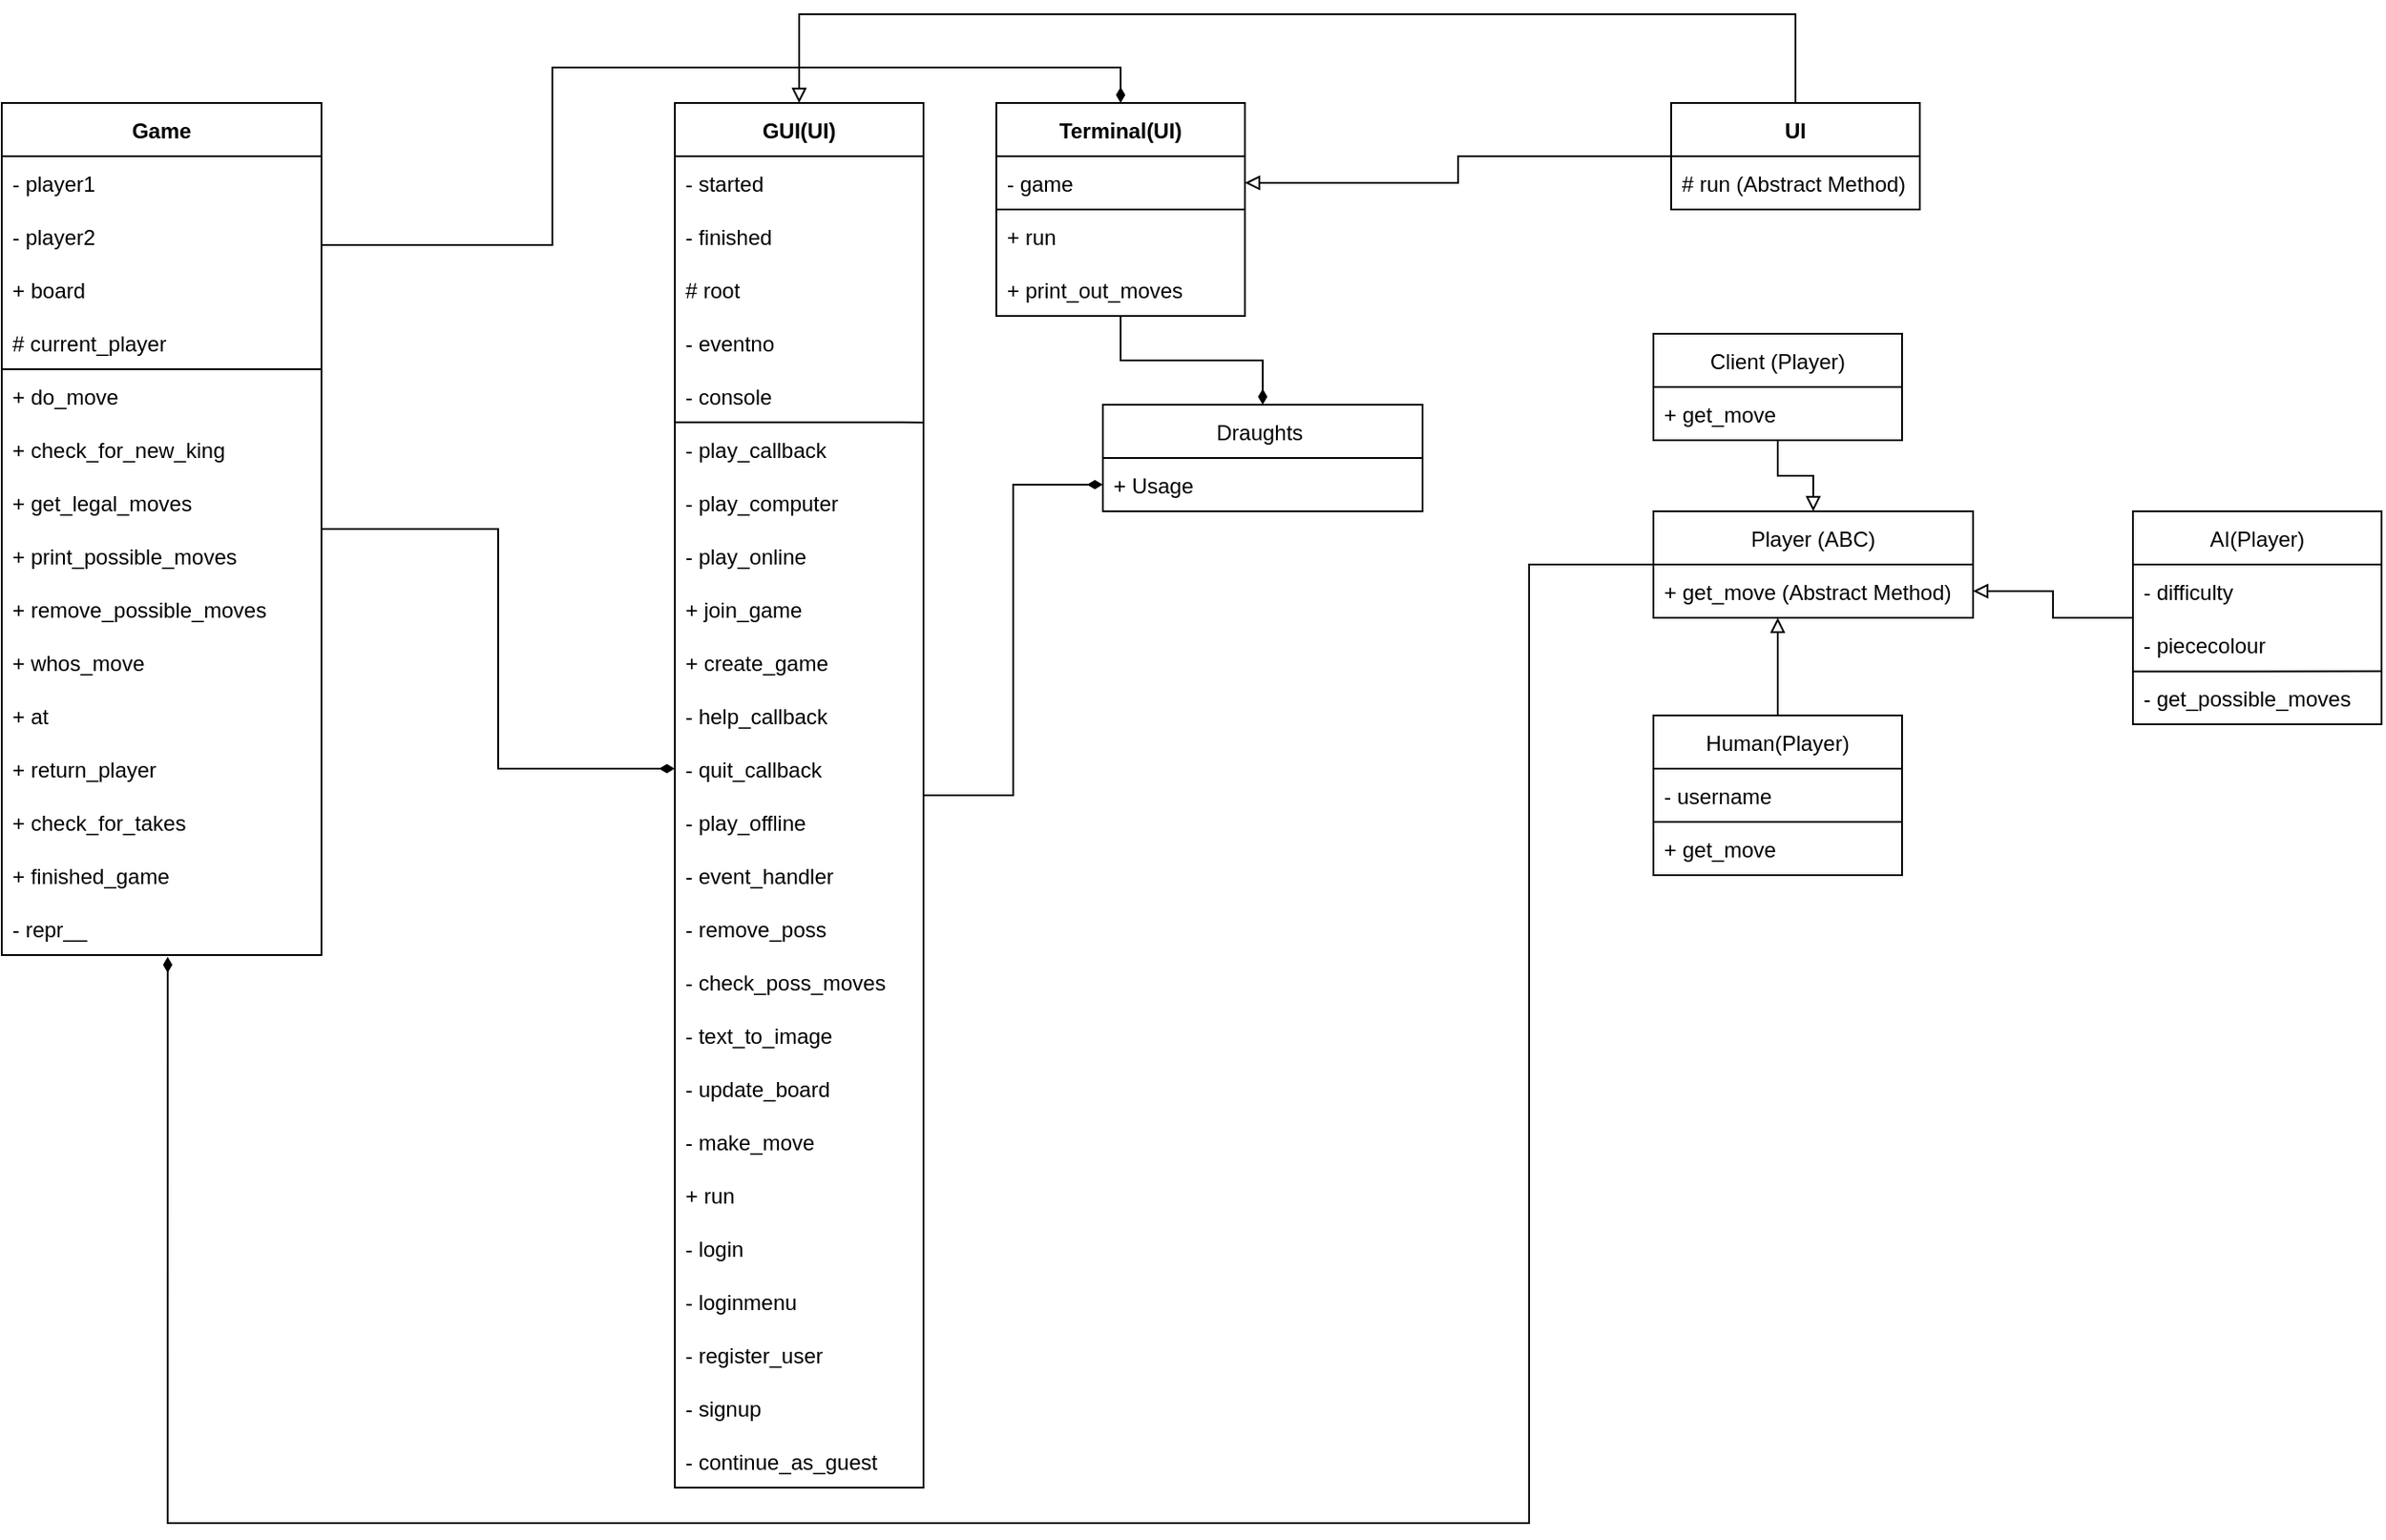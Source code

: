 <mxfile compressed="true" version="15.8.7" type="device"><diagram id="3Qp2XxojewarjUN9n5s5" name="Page-1"><mxGraphModel dx="1038" dy="649" grid="1" gridSize="10" guides="1" tooltips="1" connect="1" arrows="1" fold="1" page="1" pageScale="1" pageWidth="1654" pageHeight="1169" math="0" shadow="0"><root><mxCell id="0"/><mxCell id="1" parent="0"/><mxCell id="8Btw_hAtKt0kwqndsdQg-38" style="edgeStyle=orthogonalEdgeStyle;rounded=0;orthogonalLoop=1;jettySize=auto;html=1;entryX=0;entryY=0.5;entryDx=0;entryDy=0;endArrow=diamondThin;endFill=1;strokeWidth=1;" edge="1" parent="1" source="6uSlgZsd5rCqAdP7p0Hb-4" target="6uSlgZsd5rCqAdP7p0Hb-30"><mxGeometry relative="1" as="geometry"/></mxCell><mxCell id="8Btw_hAtKt0kwqndsdQg-39" style="edgeStyle=orthogonalEdgeStyle;rounded=0;orthogonalLoop=1;jettySize=auto;html=1;entryX=0.5;entryY=0;entryDx=0;entryDy=0;endArrow=diamondThin;endFill=1;strokeWidth=1;" edge="1" parent="1" source="6uSlgZsd5rCqAdP7p0Hb-4" target="6uSlgZsd5rCqAdP7p0Hb-44"><mxGeometry relative="1" as="geometry"><Array as="points"><mxPoint x="360" y="140"/><mxPoint x="360" y="40"/><mxPoint x="680" y="40"/></Array></mxGeometry></mxCell><mxCell id="6uSlgZsd5rCqAdP7p0Hb-4" value="Game" style="swimlane;fontStyle=1;childLayout=stackLayout;horizontal=1;startSize=30;horizontalStack=0;resizeParent=1;resizeParentMax=0;resizeLast=0;collapsible=1;marginBottom=0;direction=east;" parent="1" vertex="1"><mxGeometry x="50" y="60" width="180" height="480" as="geometry"/></mxCell><mxCell id="YsAnaq6iG1GSpcBaOWJJ-23" value="- player1" style="text;strokeColor=none;fillColor=none;align=left;verticalAlign=middle;spacingLeft=4;spacingRight=4;overflow=hidden;points=[[0,0.5],[1,0.5]];portConstraint=eastwest;rotatable=0;" parent="6uSlgZsd5rCqAdP7p0Hb-4" vertex="1"><mxGeometry y="30" width="180" height="30" as="geometry"/></mxCell><mxCell id="8Btw_hAtKt0kwqndsdQg-4" value="- player2" style="text;strokeColor=none;fillColor=none;align=left;verticalAlign=middle;spacingLeft=4;spacingRight=4;overflow=hidden;points=[[0,0.5],[1,0.5]];portConstraint=eastwest;rotatable=0;" vertex="1" parent="6uSlgZsd5rCqAdP7p0Hb-4"><mxGeometry y="60" width="180" height="30" as="geometry"/></mxCell><mxCell id="8Btw_hAtKt0kwqndsdQg-5" value="+ board" style="text;strokeColor=none;fillColor=none;align=left;verticalAlign=middle;spacingLeft=4;spacingRight=4;overflow=hidden;points=[[0,0.5],[1,0.5]];portConstraint=eastwest;rotatable=0;" vertex="1" parent="6uSlgZsd5rCqAdP7p0Hb-4"><mxGeometry y="90" width="180" height="30" as="geometry"/></mxCell><mxCell id="8Btw_hAtKt0kwqndsdQg-6" value="# current_player" style="text;strokeColor=none;fillColor=none;align=left;verticalAlign=middle;spacingLeft=4;spacingRight=4;overflow=hidden;points=[[0,0.5],[1,0.5]];portConstraint=eastwest;rotatable=0;" vertex="1" parent="6uSlgZsd5rCqAdP7p0Hb-4"><mxGeometry y="120" width="180" height="30" as="geometry"/></mxCell><mxCell id="6uSlgZsd5rCqAdP7p0Hb-5" value="+ do_move" style="text;strokeColor=none;fillColor=none;align=left;verticalAlign=middle;spacingLeft=4;spacingRight=4;overflow=hidden;points=[[0,0.5],[1,0.5]];portConstraint=eastwest;rotatable=0;" parent="6uSlgZsd5rCqAdP7p0Hb-4" vertex="1"><mxGeometry y="150" width="180" height="30" as="geometry"/></mxCell><mxCell id="YsAnaq6iG1GSpcBaOWJJ-24" value="" style="endArrow=none;html=1;rounded=0;exitX=0.002;exitY=0.002;exitDx=0;exitDy=0;exitPerimeter=0;entryX=1.001;entryY=0.002;entryDx=0;entryDy=0;entryPerimeter=0;" parent="6uSlgZsd5rCqAdP7p0Hb-4" source="6uSlgZsd5rCqAdP7p0Hb-5" target="6uSlgZsd5rCqAdP7p0Hb-5" edge="1"><mxGeometry width="50" height="50" relative="1" as="geometry"><mxPoint x="130" y="140" as="sourcePoint"/><mxPoint x="180" y="90" as="targetPoint"/></mxGeometry></mxCell><mxCell id="6uSlgZsd5rCqAdP7p0Hb-6" value="+ check_for_new_king" style="text;strokeColor=none;fillColor=none;align=left;verticalAlign=middle;spacingLeft=4;spacingRight=4;overflow=hidden;points=[[0,0.5],[1,0.5]];portConstraint=eastwest;rotatable=0;" parent="6uSlgZsd5rCqAdP7p0Hb-4" vertex="1"><mxGeometry y="180" width="180" height="30" as="geometry"/></mxCell><mxCell id="6uSlgZsd5rCqAdP7p0Hb-7" value="+ get_legal_moves" style="text;strokeColor=none;fillColor=none;align=left;verticalAlign=middle;spacingLeft=4;spacingRight=4;overflow=hidden;points=[[0,0.5],[1,0.5]];portConstraint=eastwest;rotatable=0;" parent="6uSlgZsd5rCqAdP7p0Hb-4" vertex="1"><mxGeometry y="210" width="180" height="30" as="geometry"/></mxCell><mxCell id="6uSlgZsd5rCqAdP7p0Hb-11" value="+ print_possible_moves" style="text;strokeColor=none;fillColor=none;align=left;verticalAlign=middle;spacingLeft=4;spacingRight=4;overflow=hidden;points=[[0,0.5],[1,0.5]];portConstraint=eastwest;rotatable=0;" parent="6uSlgZsd5rCqAdP7p0Hb-4" vertex="1"><mxGeometry y="240" width="180" height="30" as="geometry"/></mxCell><mxCell id="6uSlgZsd5rCqAdP7p0Hb-12" value="+ remove_possible_moves" style="text;strokeColor=none;fillColor=none;align=left;verticalAlign=middle;spacingLeft=4;spacingRight=4;overflow=hidden;points=[[0,0.5],[1,0.5]];portConstraint=eastwest;rotatable=0;" parent="6uSlgZsd5rCqAdP7p0Hb-4" vertex="1"><mxGeometry y="270" width="180" height="30" as="geometry"/></mxCell><mxCell id="6uSlgZsd5rCqAdP7p0Hb-13" value="+ whos_move" style="text;strokeColor=none;fillColor=none;align=left;verticalAlign=middle;spacingLeft=4;spacingRight=4;overflow=hidden;points=[[0,0.5],[1,0.5]];portConstraint=eastwest;rotatable=0;" parent="6uSlgZsd5rCqAdP7p0Hb-4" vertex="1"><mxGeometry y="300" width="180" height="30" as="geometry"/></mxCell><mxCell id="6uSlgZsd5rCqAdP7p0Hb-14" value="+ at" style="text;strokeColor=none;fillColor=none;align=left;verticalAlign=middle;spacingLeft=4;spacingRight=4;overflow=hidden;points=[[0,0.5],[1,0.5]];portConstraint=eastwest;rotatable=0;" parent="6uSlgZsd5rCqAdP7p0Hb-4" vertex="1"><mxGeometry y="330" width="180" height="30" as="geometry"/></mxCell><mxCell id="6uSlgZsd5rCqAdP7p0Hb-15" value="+ return_player" style="text;strokeColor=none;fillColor=none;align=left;verticalAlign=middle;spacingLeft=4;spacingRight=4;overflow=hidden;points=[[0,0.5],[1,0.5]];portConstraint=eastwest;rotatable=0;" parent="6uSlgZsd5rCqAdP7p0Hb-4" vertex="1"><mxGeometry y="360" width="180" height="30" as="geometry"/></mxCell><mxCell id="6uSlgZsd5rCqAdP7p0Hb-17" value="+ check_for_takes" style="text;strokeColor=none;fillColor=none;align=left;verticalAlign=middle;spacingLeft=4;spacingRight=4;overflow=hidden;points=[[0,0.5],[1,0.5]];portConstraint=eastwest;rotatable=0;" parent="6uSlgZsd5rCqAdP7p0Hb-4" vertex="1"><mxGeometry y="390" width="180" height="30" as="geometry"/></mxCell><mxCell id="6uSlgZsd5rCqAdP7p0Hb-16" value="+ finished_game" style="text;strokeColor=none;fillColor=none;align=left;verticalAlign=middle;spacingLeft=4;spacingRight=4;overflow=hidden;points=[[0,0.5],[1,0.5]];portConstraint=eastwest;rotatable=0;" parent="6uSlgZsd5rCqAdP7p0Hb-4" vertex="1"><mxGeometry y="420" width="180" height="30" as="geometry"/></mxCell><mxCell id="6uSlgZsd5rCqAdP7p0Hb-18" value="- repr__" style="text;strokeColor=none;fillColor=none;align=left;verticalAlign=middle;spacingLeft=4;spacingRight=4;overflow=hidden;points=[[0,0.5],[1,0.5]];portConstraint=eastwest;rotatable=0;" parent="6uSlgZsd5rCqAdP7p0Hb-4" vertex="1"><mxGeometry y="450" width="180" height="30" as="geometry"/></mxCell><mxCell id="8Btw_hAtKt0kwqndsdQg-42" style="edgeStyle=orthogonalEdgeStyle;rounded=0;orthogonalLoop=1;jettySize=auto;html=1;entryX=1;entryY=0.5;entryDx=0;entryDy=0;endArrow=block;endFill=0;strokeWidth=1;" edge="1" parent="1" source="6uSlgZsd5rCqAdP7p0Hb-19" target="8Btw_hAtKt0kwqndsdQg-21"><mxGeometry relative="1" as="geometry"/></mxCell><mxCell id="8Btw_hAtKt0kwqndsdQg-43" style="edgeStyle=orthogonalEdgeStyle;rounded=0;orthogonalLoop=1;jettySize=auto;html=1;entryX=0.5;entryY=0;entryDx=0;entryDy=0;endArrow=block;endFill=0;strokeWidth=1;" edge="1" parent="1" source="6uSlgZsd5rCqAdP7p0Hb-19" target="6uSlgZsd5rCqAdP7p0Hb-23"><mxGeometry relative="1" as="geometry"><Array as="points"><mxPoint x="1060" y="10"/><mxPoint x="499" y="10"/></Array></mxGeometry></mxCell><mxCell id="6uSlgZsd5rCqAdP7p0Hb-19" value="UI" style="swimlane;fontStyle=1;childLayout=stackLayout;horizontal=1;startSize=30;horizontalStack=0;resizeParent=1;resizeParentMax=0;resizeLast=0;collapsible=1;marginBottom=0;" parent="1" vertex="1"><mxGeometry x="990" y="60" width="140" height="60" as="geometry"/></mxCell><mxCell id="6uSlgZsd5rCqAdP7p0Hb-20" value="# run (Abstract Method)" style="text;strokeColor=none;fillColor=none;align=left;verticalAlign=middle;spacingLeft=4;spacingRight=4;overflow=hidden;points=[[0,0.5],[1,0.5]];portConstraint=eastwest;rotatable=0;" parent="6uSlgZsd5rCqAdP7p0Hb-19" vertex="1"><mxGeometry y="30" width="140" height="30" as="geometry"/></mxCell><mxCell id="8Btw_hAtKt0kwqndsdQg-37" style="edgeStyle=orthogonalEdgeStyle;rounded=0;orthogonalLoop=1;jettySize=auto;html=1;endArrow=diamondThin;endFill=1;strokeWidth=1;" edge="1" parent="1" source="6uSlgZsd5rCqAdP7p0Hb-23" target="YsAnaq6iG1GSpcBaOWJJ-2"><mxGeometry relative="1" as="geometry"/></mxCell><mxCell id="6uSlgZsd5rCqAdP7p0Hb-23" value="GUI(UI)" style="swimlane;fontStyle=1;childLayout=stackLayout;horizontal=1;startSize=30;horizontalStack=0;resizeParent=1;resizeParentMax=0;resizeLast=0;collapsible=1;marginBottom=0;" parent="1" vertex="1"><mxGeometry x="429" y="60" width="140" height="780" as="geometry"/></mxCell><mxCell id="8Btw_hAtKt0kwqndsdQg-13" value="- started" style="text;strokeColor=none;fillColor=none;align=left;verticalAlign=middle;spacingLeft=4;spacingRight=4;overflow=hidden;points=[[0,0.5],[1,0.5]];portConstraint=eastwest;rotatable=0;" vertex="1" parent="6uSlgZsd5rCqAdP7p0Hb-23"><mxGeometry y="30" width="140" height="30" as="geometry"/></mxCell><mxCell id="8Btw_hAtKt0kwqndsdQg-15" value="- finished" style="text;strokeColor=none;fillColor=none;align=left;verticalAlign=middle;spacingLeft=4;spacingRight=4;overflow=hidden;points=[[0,0.5],[1,0.5]];portConstraint=eastwest;rotatable=0;" vertex="1" parent="6uSlgZsd5rCqAdP7p0Hb-23"><mxGeometry y="60" width="140" height="30" as="geometry"/></mxCell><mxCell id="8Btw_hAtKt0kwqndsdQg-17" value="# root" style="text;strokeColor=none;fillColor=none;align=left;verticalAlign=middle;spacingLeft=4;spacingRight=4;overflow=hidden;points=[[0,0.5],[1,0.5]];portConstraint=eastwest;rotatable=0;" vertex="1" parent="6uSlgZsd5rCqAdP7p0Hb-23"><mxGeometry y="90" width="140" height="30" as="geometry"/></mxCell><mxCell id="8Btw_hAtKt0kwqndsdQg-18" value="- eventno" style="text;strokeColor=none;fillColor=none;align=left;verticalAlign=middle;spacingLeft=4;spacingRight=4;overflow=hidden;points=[[0,0.5],[1,0.5]];portConstraint=eastwest;rotatable=0;" vertex="1" parent="6uSlgZsd5rCqAdP7p0Hb-23"><mxGeometry y="120" width="140" height="30" as="geometry"/></mxCell><mxCell id="8Btw_hAtKt0kwqndsdQg-19" value="- console" style="text;strokeColor=none;fillColor=none;align=left;verticalAlign=middle;spacingLeft=4;spacingRight=4;overflow=hidden;points=[[0,0.5],[1,0.5]];portConstraint=eastwest;rotatable=0;" vertex="1" parent="6uSlgZsd5rCqAdP7p0Hb-23"><mxGeometry y="150" width="140" height="30" as="geometry"/></mxCell><mxCell id="8Btw_hAtKt0kwqndsdQg-14" value="" style="endArrow=none;html=1;rounded=0;entryX=0.999;entryY=-0.002;entryDx=0;entryDy=0;entryPerimeter=0;exitX=0;exitY=-0.004;exitDx=0;exitDy=0;exitPerimeter=0;" edge="1" parent="6uSlgZsd5rCqAdP7p0Hb-23" source="6uSlgZsd5rCqAdP7p0Hb-24" target="6uSlgZsd5rCqAdP7p0Hb-24"><mxGeometry width="50" height="50" relative="1" as="geometry"><mxPoint y="60" as="sourcePoint"/><mxPoint x="50" y="10" as="targetPoint"/><Array as="points"/></mxGeometry></mxCell><mxCell id="6uSlgZsd5rCqAdP7p0Hb-24" value="- play_callback" style="text;strokeColor=none;fillColor=none;align=left;verticalAlign=middle;spacingLeft=4;spacingRight=4;overflow=hidden;points=[[0,0.5],[1,0.5]];portConstraint=eastwest;rotatable=0;" parent="6uSlgZsd5rCqAdP7p0Hb-23" vertex="1"><mxGeometry y="180" width="140" height="30" as="geometry"/></mxCell><mxCell id="6uSlgZsd5rCqAdP7p0Hb-25" value="- play_computer" style="text;strokeColor=none;fillColor=none;align=left;verticalAlign=middle;spacingLeft=4;spacingRight=4;overflow=hidden;points=[[0,0.5],[1,0.5]];portConstraint=eastwest;rotatable=0;" parent="6uSlgZsd5rCqAdP7p0Hb-23" vertex="1"><mxGeometry y="210" width="140" height="30" as="geometry"/></mxCell><mxCell id="6uSlgZsd5rCqAdP7p0Hb-26" value="- play_online" style="text;strokeColor=none;fillColor=none;align=left;verticalAlign=middle;spacingLeft=4;spacingRight=4;overflow=hidden;points=[[0,0.5],[1,0.5]];portConstraint=eastwest;rotatable=0;" parent="6uSlgZsd5rCqAdP7p0Hb-23" vertex="1"><mxGeometry y="240" width="140" height="30" as="geometry"/></mxCell><mxCell id="6uSlgZsd5rCqAdP7p0Hb-27" value="+ join_game" style="text;strokeColor=none;fillColor=none;align=left;verticalAlign=middle;spacingLeft=4;spacingRight=4;overflow=hidden;points=[[0,0.5],[1,0.5]];portConstraint=eastwest;rotatable=0;" parent="6uSlgZsd5rCqAdP7p0Hb-23" vertex="1"><mxGeometry y="270" width="140" height="30" as="geometry"/></mxCell><mxCell id="6uSlgZsd5rCqAdP7p0Hb-28" value="+ create_game" style="text;strokeColor=none;fillColor=none;align=left;verticalAlign=middle;spacingLeft=4;spacingRight=4;overflow=hidden;points=[[0,0.5],[1,0.5]];portConstraint=eastwest;rotatable=0;" parent="6uSlgZsd5rCqAdP7p0Hb-23" vertex="1"><mxGeometry y="300" width="140" height="30" as="geometry"/></mxCell><mxCell id="6uSlgZsd5rCqAdP7p0Hb-29" value="- help_callback" style="text;strokeColor=none;fillColor=none;align=left;verticalAlign=middle;spacingLeft=4;spacingRight=4;overflow=hidden;points=[[0,0.5],[1,0.5]];portConstraint=eastwest;rotatable=0;" parent="6uSlgZsd5rCqAdP7p0Hb-23" vertex="1"><mxGeometry y="330" width="140" height="30" as="geometry"/></mxCell><mxCell id="6uSlgZsd5rCqAdP7p0Hb-30" value="- quit_callback" style="text;strokeColor=none;fillColor=none;align=left;verticalAlign=middle;spacingLeft=4;spacingRight=4;overflow=hidden;points=[[0,0.5],[1,0.5]];portConstraint=eastwest;rotatable=0;" parent="6uSlgZsd5rCqAdP7p0Hb-23" vertex="1"><mxGeometry y="360" width="140" height="30" as="geometry"/></mxCell><mxCell id="6uSlgZsd5rCqAdP7p0Hb-31" value="- play_offline" style="text;strokeColor=none;fillColor=none;align=left;verticalAlign=middle;spacingLeft=4;spacingRight=4;overflow=hidden;points=[[0,0.5],[1,0.5]];portConstraint=eastwest;rotatable=0;" parent="6uSlgZsd5rCqAdP7p0Hb-23" vertex="1"><mxGeometry y="390" width="140" height="30" as="geometry"/></mxCell><mxCell id="6uSlgZsd5rCqAdP7p0Hb-32" value="- event_handler" style="text;strokeColor=none;fillColor=none;align=left;verticalAlign=middle;spacingLeft=4;spacingRight=4;overflow=hidden;points=[[0,0.5],[1,0.5]];portConstraint=eastwest;rotatable=0;" parent="6uSlgZsd5rCqAdP7p0Hb-23" vertex="1"><mxGeometry y="420" width="140" height="30" as="geometry"/></mxCell><mxCell id="6uSlgZsd5rCqAdP7p0Hb-33" value="- remove_poss" style="text;strokeColor=none;fillColor=none;align=left;verticalAlign=middle;spacingLeft=4;spacingRight=4;overflow=hidden;points=[[0,0.5],[1,0.5]];portConstraint=eastwest;rotatable=0;" parent="6uSlgZsd5rCqAdP7p0Hb-23" vertex="1"><mxGeometry y="450" width="140" height="30" as="geometry"/></mxCell><mxCell id="6uSlgZsd5rCqAdP7p0Hb-34" value="- check_poss_moves" style="text;strokeColor=none;fillColor=none;align=left;verticalAlign=middle;spacingLeft=4;spacingRight=4;overflow=hidden;points=[[0,0.5],[1,0.5]];portConstraint=eastwest;rotatable=0;" parent="6uSlgZsd5rCqAdP7p0Hb-23" vertex="1"><mxGeometry y="480" width="140" height="30" as="geometry"/></mxCell><mxCell id="6uSlgZsd5rCqAdP7p0Hb-35" value="- text_to_image" style="text;strokeColor=none;fillColor=none;align=left;verticalAlign=middle;spacingLeft=4;spacingRight=4;overflow=hidden;points=[[0,0.5],[1,0.5]];portConstraint=eastwest;rotatable=0;" parent="6uSlgZsd5rCqAdP7p0Hb-23" vertex="1"><mxGeometry y="510" width="140" height="30" as="geometry"/></mxCell><mxCell id="6uSlgZsd5rCqAdP7p0Hb-36" value="- update_board" style="text;strokeColor=none;fillColor=none;align=left;verticalAlign=middle;spacingLeft=4;spacingRight=4;overflow=hidden;points=[[0,0.5],[1,0.5]];portConstraint=eastwest;rotatable=0;" parent="6uSlgZsd5rCqAdP7p0Hb-23" vertex="1"><mxGeometry y="540" width="140" height="30" as="geometry"/></mxCell><mxCell id="6uSlgZsd5rCqAdP7p0Hb-37" value="- make_move" style="text;strokeColor=none;fillColor=none;align=left;verticalAlign=middle;spacingLeft=4;spacingRight=4;overflow=hidden;points=[[0,0.5],[1,0.5]];portConstraint=eastwest;rotatable=0;" parent="6uSlgZsd5rCqAdP7p0Hb-23" vertex="1"><mxGeometry y="570" width="140" height="30" as="geometry"/></mxCell><mxCell id="6uSlgZsd5rCqAdP7p0Hb-38" value="+ run" style="text;strokeColor=none;fillColor=none;align=left;verticalAlign=middle;spacingLeft=4;spacingRight=4;overflow=hidden;points=[[0,0.5],[1,0.5]];portConstraint=eastwest;rotatable=0;" parent="6uSlgZsd5rCqAdP7p0Hb-23" vertex="1"><mxGeometry y="600" width="140" height="30" as="geometry"/></mxCell><mxCell id="6uSlgZsd5rCqAdP7p0Hb-39" value="- login" style="text;strokeColor=none;fillColor=none;align=left;verticalAlign=middle;spacingLeft=4;spacingRight=4;overflow=hidden;points=[[0,0.5],[1,0.5]];portConstraint=eastwest;rotatable=0;" parent="6uSlgZsd5rCqAdP7p0Hb-23" vertex="1"><mxGeometry y="630" width="140" height="30" as="geometry"/></mxCell><mxCell id="6uSlgZsd5rCqAdP7p0Hb-40" value="- loginmenu" style="text;strokeColor=none;fillColor=none;align=left;verticalAlign=middle;spacingLeft=4;spacingRight=4;overflow=hidden;points=[[0,0.5],[1,0.5]];portConstraint=eastwest;rotatable=0;" parent="6uSlgZsd5rCqAdP7p0Hb-23" vertex="1"><mxGeometry y="660" width="140" height="30" as="geometry"/></mxCell><mxCell id="6uSlgZsd5rCqAdP7p0Hb-41" value="- register_user" style="text;strokeColor=none;fillColor=none;align=left;verticalAlign=middle;spacingLeft=4;spacingRight=4;overflow=hidden;points=[[0,0.5],[1,0.5]];portConstraint=eastwest;rotatable=0;" parent="6uSlgZsd5rCqAdP7p0Hb-23" vertex="1"><mxGeometry y="690" width="140" height="30" as="geometry"/></mxCell><mxCell id="6uSlgZsd5rCqAdP7p0Hb-42" value="- signup" style="text;strokeColor=none;fillColor=none;align=left;verticalAlign=middle;spacingLeft=4;spacingRight=4;overflow=hidden;points=[[0,0.5],[1,0.5]];portConstraint=eastwest;rotatable=0;" parent="6uSlgZsd5rCqAdP7p0Hb-23" vertex="1"><mxGeometry y="720" width="140" height="30" as="geometry"/></mxCell><mxCell id="6uSlgZsd5rCqAdP7p0Hb-43" value="- continue_as_guest" style="text;strokeColor=none;fillColor=none;align=left;verticalAlign=middle;spacingLeft=4;spacingRight=4;overflow=hidden;points=[[0,0.5],[1,0.5]];portConstraint=eastwest;rotatable=0;" parent="6uSlgZsd5rCqAdP7p0Hb-23" vertex="1"><mxGeometry y="750" width="140" height="30" as="geometry"/></mxCell><mxCell id="8Btw_hAtKt0kwqndsdQg-36" style="edgeStyle=orthogonalEdgeStyle;rounded=0;orthogonalLoop=1;jettySize=auto;html=1;entryX=0.5;entryY=0;entryDx=0;entryDy=0;endArrow=diamondThin;endFill=1;strokeWidth=1;" edge="1" parent="1" source="6uSlgZsd5rCqAdP7p0Hb-44" target="YsAnaq6iG1GSpcBaOWJJ-1"><mxGeometry relative="1" as="geometry"><Array as="points"><mxPoint x="680" y="205"/><mxPoint x="760" y="205"/></Array></mxGeometry></mxCell><mxCell id="6uSlgZsd5rCqAdP7p0Hb-44" value="Terminal(UI)" style="swimlane;fontStyle=1;childLayout=stackLayout;horizontal=1;startSize=30;horizontalStack=0;resizeParent=1;resizeParentMax=0;resizeLast=0;collapsible=1;marginBottom=0;" parent="1" vertex="1"><mxGeometry x="610" y="60" width="140" height="120" as="geometry"/></mxCell><mxCell id="8Btw_hAtKt0kwqndsdQg-21" value="- game" style="text;strokeColor=none;fillColor=none;align=left;verticalAlign=middle;spacingLeft=4;spacingRight=4;overflow=hidden;points=[[0,0.5],[1,0.5]];portConstraint=eastwest;rotatable=0;" vertex="1" parent="6uSlgZsd5rCqAdP7p0Hb-44"><mxGeometry y="30" width="140" height="30" as="geometry"/></mxCell><mxCell id="6uSlgZsd5rCqAdP7p0Hb-45" value="+ run" style="text;strokeColor=none;fillColor=none;align=left;verticalAlign=middle;spacingLeft=4;spacingRight=4;overflow=hidden;points=[[0,0.5],[1,0.5]];portConstraint=eastwest;rotatable=0;" parent="6uSlgZsd5rCqAdP7p0Hb-44" vertex="1"><mxGeometry y="60" width="140" height="30" as="geometry"/></mxCell><mxCell id="6uSlgZsd5rCqAdP7p0Hb-46" value="+ print_out_moves" style="text;strokeColor=none;fillColor=none;align=left;verticalAlign=middle;spacingLeft=4;spacingRight=4;overflow=hidden;points=[[0,0.5],[1,0.5]];portConstraint=eastwest;rotatable=0;" parent="6uSlgZsd5rCqAdP7p0Hb-44" vertex="1"><mxGeometry y="90" width="140" height="30" as="geometry"/></mxCell><mxCell id="8Btw_hAtKt0kwqndsdQg-27" value="" style="endArrow=none;html=1;rounded=0;exitX=-0.001;exitY=0.002;exitDx=0;exitDy=0;exitPerimeter=0;entryX=1;entryY=-0.002;entryDx=0;entryDy=0;entryPerimeter=0;" edge="1" parent="6uSlgZsd5rCqAdP7p0Hb-44" source="6uSlgZsd5rCqAdP7p0Hb-45" target="6uSlgZsd5rCqAdP7p0Hb-45"><mxGeometry width="50" height="50" relative="1" as="geometry"><mxPoint x="50" y="140" as="sourcePoint"/><mxPoint x="100" y="90" as="targetPoint"/></mxGeometry></mxCell><mxCell id="YsAnaq6iG1GSpcBaOWJJ-1" value="Draughts " style="swimlane;fontStyle=0;childLayout=stackLayout;horizontal=1;startSize=30;horizontalStack=0;resizeParent=1;resizeParentMax=0;resizeLast=0;collapsible=1;marginBottom=0;" parent="1" vertex="1"><mxGeometry x="670" y="230" width="180" height="60" as="geometry"/></mxCell><mxCell id="YsAnaq6iG1GSpcBaOWJJ-2" value="+ Usage" style="text;strokeColor=none;fillColor=none;align=left;verticalAlign=middle;spacingLeft=4;spacingRight=4;overflow=hidden;points=[[0,0.5],[1,0.5]];portConstraint=eastwest;rotatable=0;" parent="YsAnaq6iG1GSpcBaOWJJ-1" vertex="1"><mxGeometry y="30" width="180" height="30" as="geometry"/></mxCell><mxCell id="8Btw_hAtKt0kwqndsdQg-40" style="edgeStyle=orthogonalEdgeStyle;rounded=0;orthogonalLoop=1;jettySize=auto;html=1;entryX=0.519;entryY=1.033;entryDx=0;entryDy=0;entryPerimeter=0;endArrow=diamondThin;endFill=1;strokeWidth=1;" edge="1" parent="1" source="YsAnaq6iG1GSpcBaOWJJ-5" target="6uSlgZsd5rCqAdP7p0Hb-18"><mxGeometry relative="1" as="geometry"><Array as="points"><mxPoint x="910" y="320"/><mxPoint x="910" y="860"/><mxPoint x="143" y="860"/></Array></mxGeometry></mxCell><mxCell id="YsAnaq6iG1GSpcBaOWJJ-5" value="Player (ABC)" style="swimlane;fontStyle=0;childLayout=stackLayout;horizontal=1;startSize=30;horizontalStack=0;resizeParent=1;resizeParentMax=0;resizeLast=0;collapsible=1;marginBottom=0;" parent="1" vertex="1"><mxGeometry x="980" y="290" width="180" height="60" as="geometry"/></mxCell><mxCell id="YsAnaq6iG1GSpcBaOWJJ-6" value="+ get_move (Abstract Method)" style="text;strokeColor=none;fillColor=none;align=left;verticalAlign=middle;spacingLeft=4;spacingRight=4;overflow=hidden;points=[[0,0.5],[1,0.5]];portConstraint=eastwest;rotatable=0;" parent="YsAnaq6iG1GSpcBaOWJJ-5" vertex="1"><mxGeometry y="30" width="180" height="30" as="geometry"/></mxCell><mxCell id="8Btw_hAtKt0kwqndsdQg-31" style="edgeStyle=orthogonalEdgeStyle;rounded=0;orthogonalLoop=1;jettySize=auto;html=1;endArrow=block;endFill=0;" edge="1" parent="1" source="YsAnaq6iG1GSpcBaOWJJ-9"><mxGeometry relative="1" as="geometry"><mxPoint x="1050" y="350" as="targetPoint"/><Array as="points"><mxPoint x="1050" y="350"/></Array></mxGeometry></mxCell><mxCell id="YsAnaq6iG1GSpcBaOWJJ-9" value="Human(Player)" style="swimlane;fontStyle=0;childLayout=stackLayout;horizontal=1;startSize=30;horizontalStack=0;resizeParent=1;resizeParentMax=0;resizeLast=0;collapsible=1;marginBottom=0;" parent="1" vertex="1"><mxGeometry x="980" y="405" width="140" height="90" as="geometry"/></mxCell><mxCell id="8Btw_hAtKt0kwqndsdQg-11" value="- username" style="text;strokeColor=none;fillColor=none;align=left;verticalAlign=middle;spacingLeft=4;spacingRight=4;overflow=hidden;points=[[0,0.5],[1,0.5]];portConstraint=eastwest;rotatable=0;" vertex="1" parent="YsAnaq6iG1GSpcBaOWJJ-9"><mxGeometry y="30" width="140" height="30" as="geometry"/></mxCell><mxCell id="YsAnaq6iG1GSpcBaOWJJ-11" value="+ get_move" style="text;strokeColor=none;fillColor=none;align=left;verticalAlign=middle;spacingLeft=4;spacingRight=4;overflow=hidden;points=[[0,0.5],[1,0.5]];portConstraint=eastwest;rotatable=0;" parent="YsAnaq6iG1GSpcBaOWJJ-9" vertex="1"><mxGeometry y="60" width="140" height="30" as="geometry"/></mxCell><mxCell id="8Btw_hAtKt0kwqndsdQg-12" value="" style="endArrow=none;html=1;rounded=0;exitX=-0.003;exitY=0.002;exitDx=0;exitDy=0;exitPerimeter=0;entryX=0.997;entryY=0.002;entryDx=0;entryDy=0;entryPerimeter=0;" edge="1" parent="YsAnaq6iG1GSpcBaOWJJ-9" source="YsAnaq6iG1GSpcBaOWJJ-11" target="YsAnaq6iG1GSpcBaOWJJ-11"><mxGeometry width="50" height="50" relative="1" as="geometry"><mxPoint x="90" y="110" as="sourcePoint"/><mxPoint x="140" y="60" as="targetPoint"/></mxGeometry></mxCell><mxCell id="8Btw_hAtKt0kwqndsdQg-35" style="edgeStyle=orthogonalEdgeStyle;rounded=0;orthogonalLoop=1;jettySize=auto;html=1;entryX=0.5;entryY=0;entryDx=0;entryDy=0;endArrow=block;endFill=0;" edge="1" parent="1" source="YsAnaq6iG1GSpcBaOWJJ-13" target="YsAnaq6iG1GSpcBaOWJJ-5"><mxGeometry relative="1" as="geometry"/></mxCell><mxCell id="YsAnaq6iG1GSpcBaOWJJ-13" value="Client (Player)" style="swimlane;fontStyle=0;childLayout=stackLayout;horizontal=1;startSize=30;horizontalStack=0;resizeParent=1;resizeParentMax=0;resizeLast=0;collapsible=1;marginBottom=0;" parent="1" vertex="1"><mxGeometry x="980" y="190" width="140" height="60" as="geometry"/></mxCell><mxCell id="8Btw_hAtKt0kwqndsdQg-34" value="+ get_move" style="text;strokeColor=none;fillColor=none;align=left;verticalAlign=middle;spacingLeft=4;spacingRight=4;overflow=hidden;points=[[0,0.5],[1,0.5]];portConstraint=eastwest;rotatable=0;" vertex="1" parent="YsAnaq6iG1GSpcBaOWJJ-13"><mxGeometry y="30" width="140" height="30" as="geometry"/></mxCell><mxCell id="8Btw_hAtKt0kwqndsdQg-32" style="edgeStyle=orthogonalEdgeStyle;rounded=0;orthogonalLoop=1;jettySize=auto;html=1;entryX=1;entryY=0.5;entryDx=0;entryDy=0;endArrow=block;endFill=0;" edge="1" parent="1" source="YsAnaq6iG1GSpcBaOWJJ-17" target="YsAnaq6iG1GSpcBaOWJJ-6"><mxGeometry relative="1" as="geometry"/></mxCell><mxCell id="YsAnaq6iG1GSpcBaOWJJ-17" value="AI(Player)" style="swimlane;fontStyle=0;childLayout=stackLayout;horizontal=1;startSize=30;horizontalStack=0;resizeParent=1;resizeParentMax=0;resizeLast=0;collapsible=1;marginBottom=0;" parent="1" vertex="1"><mxGeometry x="1250" y="290" width="140" height="120" as="geometry"/></mxCell><mxCell id="YsAnaq6iG1GSpcBaOWJJ-19" value="- difficulty" style="text;strokeColor=none;fillColor=none;align=left;verticalAlign=middle;spacingLeft=4;spacingRight=4;overflow=hidden;points=[[0,0.5],[1,0.5]];portConstraint=eastwest;rotatable=0;" parent="YsAnaq6iG1GSpcBaOWJJ-17" vertex="1"><mxGeometry y="30" width="140" height="30" as="geometry"/></mxCell><mxCell id="8Btw_hAtKt0kwqndsdQg-10" value="" style="endArrow=none;html=1;rounded=0;exitX=0;exitY=0.01;exitDx=0;exitDy=0;exitPerimeter=0;entryX=0.998;entryY=0.005;entryDx=0;entryDy=0;entryPerimeter=0;" edge="1" parent="YsAnaq6iG1GSpcBaOWJJ-17" source="8Btw_hAtKt0kwqndsdQg-8" target="8Btw_hAtKt0kwqndsdQg-8"><mxGeometry width="50" height="50" relative="1" as="geometry"><mxPoint x="26" y="90" as="sourcePoint"/><mxPoint x="76" y="40" as="targetPoint"/></mxGeometry></mxCell><mxCell id="8Btw_hAtKt0kwqndsdQg-7" value="- piececolour" style="text;strokeColor=none;fillColor=none;align=left;verticalAlign=middle;spacingLeft=4;spacingRight=4;overflow=hidden;points=[[0,0.5],[1,0.5]];portConstraint=eastwest;rotatable=0;" vertex="1" parent="YsAnaq6iG1GSpcBaOWJJ-17"><mxGeometry y="60" width="140" height="30" as="geometry"/></mxCell><mxCell id="8Btw_hAtKt0kwqndsdQg-8" value="- get_possible_moves" style="text;strokeColor=none;fillColor=none;align=left;verticalAlign=middle;spacingLeft=4;spacingRight=4;overflow=hidden;points=[[0,0.5],[1,0.5]];portConstraint=eastwest;rotatable=0;" vertex="1" parent="YsAnaq6iG1GSpcBaOWJJ-17"><mxGeometry y="90" width="140" height="30" as="geometry"/></mxCell></root></mxGraphModel></diagram></mxfile>
